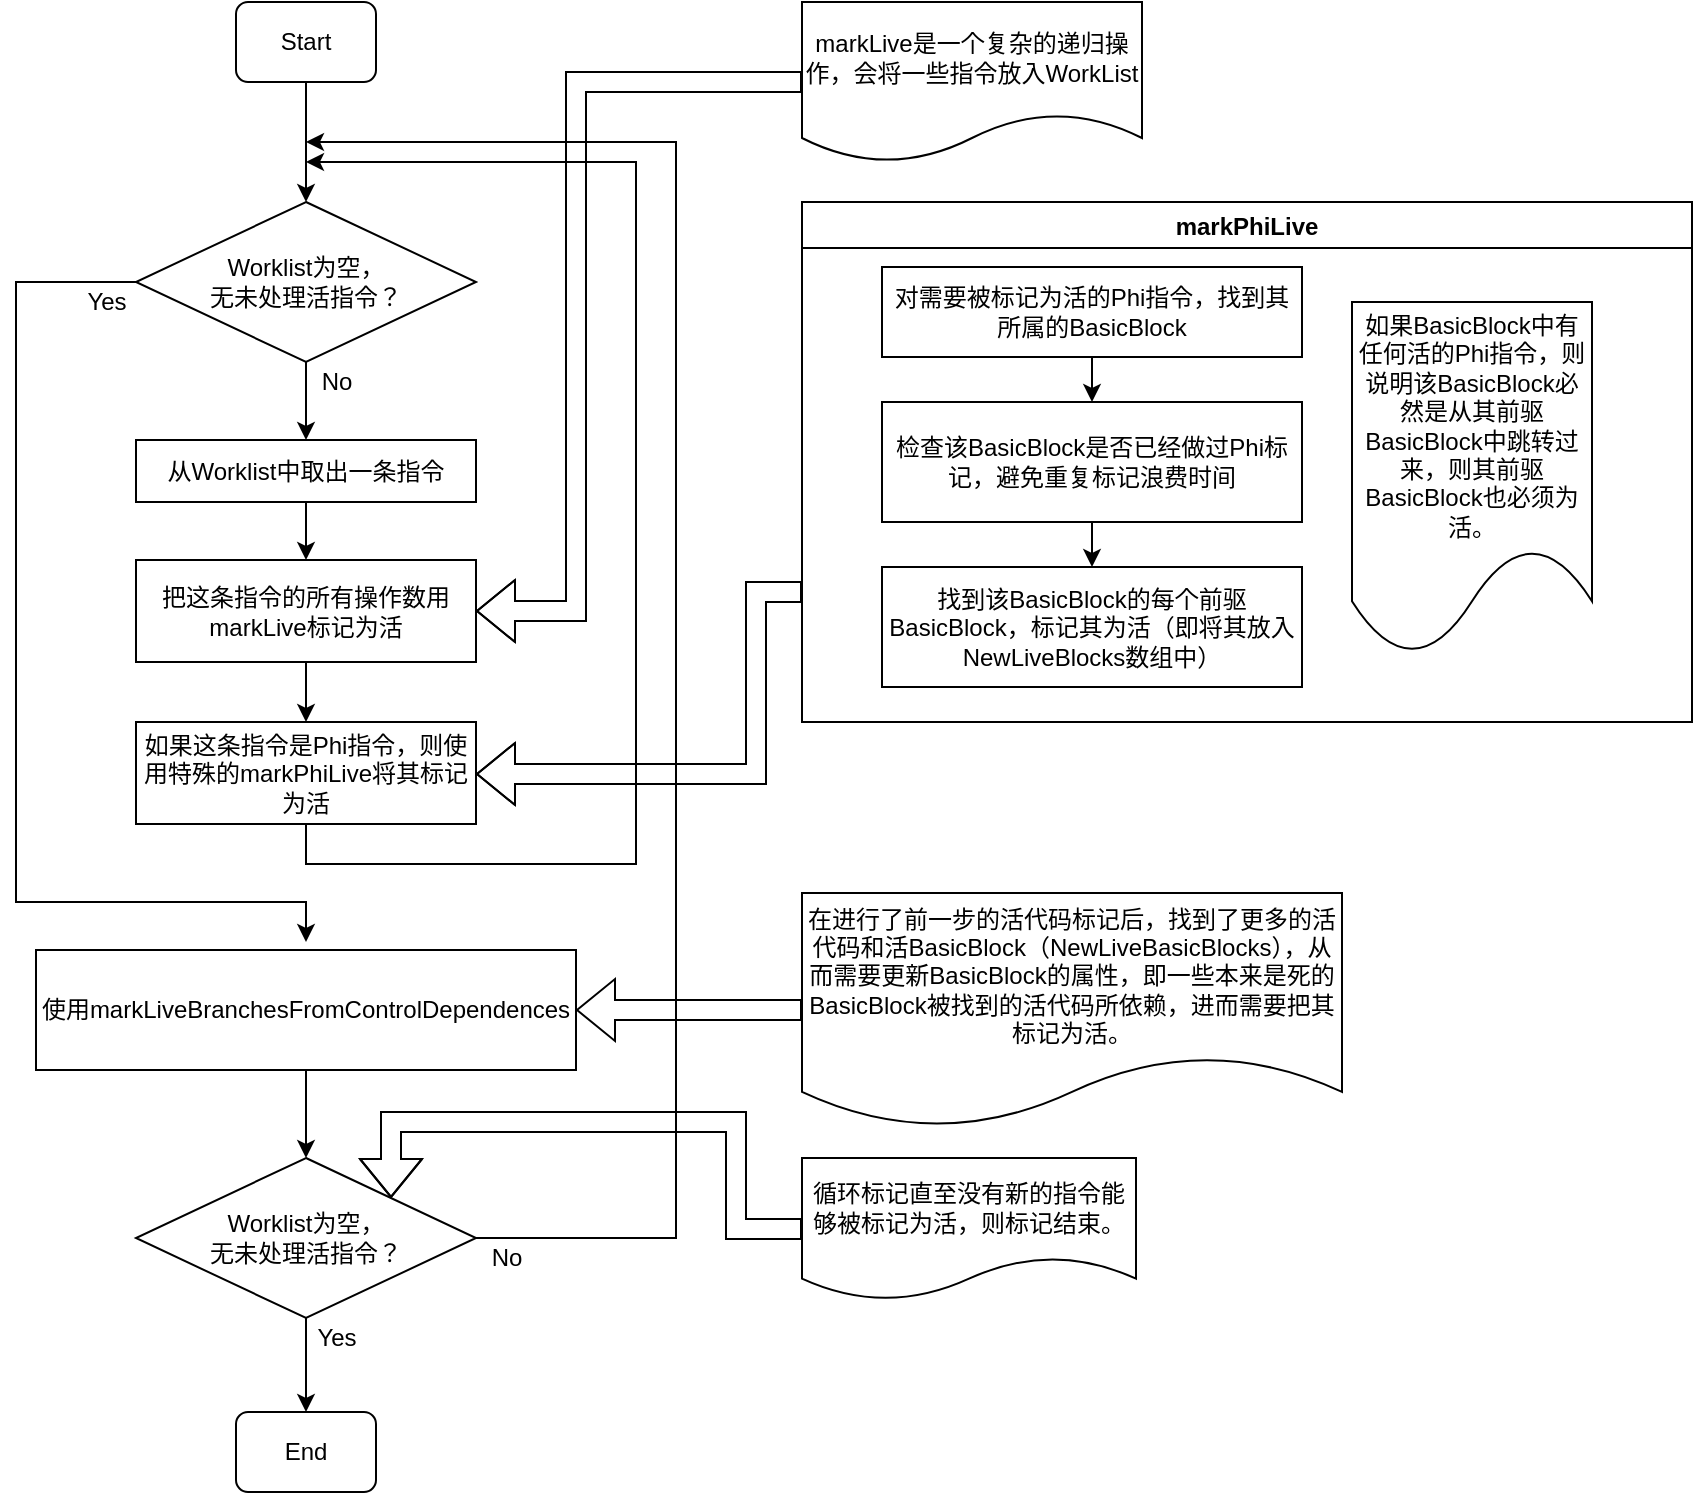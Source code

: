 <mxfile version="12.3.2" type="device" pages="1"><diagram id="h47-9AT-CQ21WRPyBAY3" name="Page-1"><mxGraphModel dx="980" dy="574" grid="1" gridSize="10" guides="1" tooltips="1" connect="1" arrows="1" fold="1" page="1" pageScale="1" pageWidth="827" pageHeight="1169" math="0" shadow="0"><root><mxCell id="0"/><mxCell id="1" parent="0"/><mxCell id="oKelngVZ6fwvBTgmkENJ-2" value="Start" style="rounded=1;whiteSpace=wrap;html=1;" parent="1" vertex="1"><mxGeometry x="130" y="50" width="70" height="40" as="geometry"/></mxCell><mxCell id="oKelngVZ6fwvBTgmkENJ-3" value="End" style="rounded=1;whiteSpace=wrap;html=1;" parent="1" vertex="1"><mxGeometry x="130" y="755" width="70" height="40" as="geometry"/></mxCell><mxCell id="oKelngVZ6fwvBTgmkENJ-4" value="" style="edgeStyle=orthogonalEdgeStyle;rounded=0;orthogonalLoop=1;jettySize=auto;html=1;" parent="1" source="oKelngVZ6fwvBTgmkENJ-2" edge="1"><mxGeometry relative="1" as="geometry"><mxPoint x="165" y="110" as="sourcePoint"/><mxPoint x="165" y="150" as="targetPoint"/></mxGeometry></mxCell><mxCell id="oKelngVZ6fwvBTgmkENJ-26" value="" style="edgeStyle=orthogonalEdgeStyle;rounded=0;orthogonalLoop=1;jettySize=auto;html=1;" parent="1" target="oKelngVZ6fwvBTgmkENJ-24" edge="1"><mxGeometry relative="1" as="geometry"><mxPoint x="165" y="205" as="sourcePoint"/></mxGeometry></mxCell><mxCell id="nAXWG5FiSgJv1Sk683OO-31" style="edgeStyle=orthogonalEdgeStyle;rounded=0;orthogonalLoop=1;jettySize=auto;html=1;entryX=1;entryY=0.5;entryDx=0;entryDy=0;shape=flexArrow;" edge="1" parent="1" source="oKelngVZ6fwvBTgmkENJ-11" target="nAXWG5FiSgJv1Sk683OO-12"><mxGeometry relative="1" as="geometry"><Array as="points"><mxPoint x="300" y="90"/><mxPoint x="300" y="355"/></Array></mxGeometry></mxCell><mxCell id="oKelngVZ6fwvBTgmkENJ-11" value="markLive是一个复杂的递归操作，会将一些指令放入WorkList" style="shape=document;whiteSpace=wrap;html=1;boundedLbl=1;" parent="1" vertex="1"><mxGeometry x="413" y="50" width="170" height="80" as="geometry"/></mxCell><mxCell id="oKelngVZ6fwvBTgmkENJ-32" value="" style="edgeStyle=orthogonalEdgeStyle;rounded=0;orthogonalLoop=1;jettySize=auto;html=1;" parent="1" target="oKelngVZ6fwvBTgmkENJ-31" edge="1"><mxGeometry relative="1" as="geometry"><mxPoint x="165" y="310" as="sourcePoint"/></mxGeometry></mxCell><mxCell id="oKelngVZ6fwvBTgmkENJ-50" value="" style="edgeStyle=orthogonalEdgeStyle;rounded=0;orthogonalLoop=1;jettySize=auto;html=1;fillColor=none;gradientColor=none;" parent="1" target="oKelngVZ6fwvBTgmkENJ-35" edge="1"><mxGeometry relative="1" as="geometry"><mxPoint x="165" y="410" as="sourcePoint"/></mxGeometry></mxCell><mxCell id="oKelngVZ6fwvBTgmkENJ-54" style="edgeStyle=orthogonalEdgeStyle;rounded=0;orthogonalLoop=1;jettySize=auto;html=1;exitX=0.5;exitY=1;exitDx=0;exitDy=0;entryX=0.5;entryY=0;entryDx=0;entryDy=0;fillColor=none;gradientColor=none;" parent="1" target="oKelngVZ6fwvBTgmkENJ-49" edge="1"><mxGeometry relative="1" as="geometry"><mxPoint x="165" y="503" as="sourcePoint"/></mxGeometry></mxCell><mxCell id="nAXWG5FiSgJv1Sk683OO-4" style="edgeStyle=orthogonalEdgeStyle;rounded=0;orthogonalLoop=1;jettySize=auto;html=1;exitX=0.5;exitY=1;exitDx=0;exitDy=0;entryX=0.5;entryY=0;entryDx=0;entryDy=0;" edge="1" parent="1" source="nAXWG5FiSgJv1Sk683OO-2" target="nAXWG5FiSgJv1Sk683OO-3"><mxGeometry relative="1" as="geometry"/></mxCell><mxCell id="nAXWG5FiSgJv1Sk683OO-20" style="edgeStyle=orthogonalEdgeStyle;rounded=0;orthogonalLoop=1;jettySize=auto;html=1;exitX=0;exitY=0.5;exitDx=0;exitDy=0;" edge="1" parent="1" source="nAXWG5FiSgJv1Sk683OO-2"><mxGeometry relative="1" as="geometry"><mxPoint x="165" y="520" as="targetPoint"/><Array as="points"><mxPoint x="20" y="190"/><mxPoint x="20" y="500"/><mxPoint x="165" y="500"/></Array></mxGeometry></mxCell><mxCell id="nAXWG5FiSgJv1Sk683OO-2" value="Worklist为空，&lt;br&gt;无未处理活指令？" style="rhombus;whiteSpace=wrap;html=1;" vertex="1" parent="1"><mxGeometry x="80" y="150" width="170" height="80" as="geometry"/></mxCell><mxCell id="nAXWG5FiSgJv1Sk683OO-13" value="" style="edgeStyle=orthogonalEdgeStyle;rounded=0;orthogonalLoop=1;jettySize=auto;html=1;" edge="1" parent="1" source="nAXWG5FiSgJv1Sk683OO-3" target="nAXWG5FiSgJv1Sk683OO-12"><mxGeometry relative="1" as="geometry"/></mxCell><mxCell id="nAXWG5FiSgJv1Sk683OO-3" value="从Worklist中取出一条指令" style="rounded=0;whiteSpace=wrap;html=1;" vertex="1" parent="1"><mxGeometry x="80" y="269" width="170" height="31" as="geometry"/></mxCell><mxCell id="nAXWG5FiSgJv1Sk683OO-15" value="" style="edgeStyle=orthogonalEdgeStyle;rounded=0;orthogonalLoop=1;jettySize=auto;html=1;" edge="1" parent="1" source="nAXWG5FiSgJv1Sk683OO-12" target="nAXWG5FiSgJv1Sk683OO-14"><mxGeometry relative="1" as="geometry"/></mxCell><mxCell id="nAXWG5FiSgJv1Sk683OO-12" value="把这条指令的所有操作数用markLive标记为活" style="rounded=0;whiteSpace=wrap;html=1;" vertex="1" parent="1"><mxGeometry x="80" y="329" width="170" height="51" as="geometry"/></mxCell><mxCell id="nAXWG5FiSgJv1Sk683OO-18" style="edgeStyle=orthogonalEdgeStyle;rounded=0;orthogonalLoop=1;jettySize=auto;html=1;exitX=0.5;exitY=1;exitDx=0;exitDy=0;" edge="1" parent="1" source="nAXWG5FiSgJv1Sk683OO-14"><mxGeometry relative="1" as="geometry"><mxPoint x="165" y="130" as="targetPoint"/><Array as="points"><mxPoint x="165" y="481"/><mxPoint x="330" y="481"/><mxPoint x="330" y="130"/></Array></mxGeometry></mxCell><mxCell id="nAXWG5FiSgJv1Sk683OO-14" value="如果这条指令是Phi指令，则使用特殊的markPhiLive将其标记为活" style="rounded=0;whiteSpace=wrap;html=1;" vertex="1" parent="1"><mxGeometry x="80" y="410" width="170" height="51" as="geometry"/></mxCell><mxCell id="nAXWG5FiSgJv1Sk683OO-5" value="No" style="text;html=1;align=center;verticalAlign=middle;resizable=0;points=[];;autosize=1;" vertex="1" parent="1"><mxGeometry x="165" y="230" width="30" height="20" as="geometry"/></mxCell><mxCell id="nAXWG5FiSgJv1Sk683OO-6" value="Yes" style="text;html=1;align=center;verticalAlign=middle;resizable=0;points=[];;autosize=1;" vertex="1" parent="1"><mxGeometry x="50" y="190" width="30" height="20" as="geometry"/></mxCell><mxCell id="nAXWG5FiSgJv1Sk683OO-26" style="edgeStyle=orthogonalEdgeStyle;rounded=0;orthogonalLoop=1;jettySize=auto;html=1;exitX=0.5;exitY=1;exitDx=0;exitDy=0;entryX=0.5;entryY=0;entryDx=0;entryDy=0;" edge="1" parent="1" source="nAXWG5FiSgJv1Sk683OO-19" target="nAXWG5FiSgJv1Sk683OO-21"><mxGeometry relative="1" as="geometry"/></mxCell><mxCell id="nAXWG5FiSgJv1Sk683OO-19" value="使用markLiveBranchesFromControlDependences" style="rounded=0;whiteSpace=wrap;html=1;" vertex="1" parent="1"><mxGeometry x="30" y="524" width="270" height="60" as="geometry"/></mxCell><mxCell id="nAXWG5FiSgJv1Sk683OO-22" style="edgeStyle=orthogonalEdgeStyle;rounded=0;orthogonalLoop=1;jettySize=auto;html=1;exitX=0.5;exitY=1;exitDx=0;exitDy=0;entryX=0.5;entryY=0;entryDx=0;entryDy=0;" edge="1" parent="1" source="nAXWG5FiSgJv1Sk683OO-21" target="oKelngVZ6fwvBTgmkENJ-3"><mxGeometry relative="1" as="geometry"/></mxCell><mxCell id="nAXWG5FiSgJv1Sk683OO-24" style="edgeStyle=orthogonalEdgeStyle;rounded=0;orthogonalLoop=1;jettySize=auto;html=1;" edge="1" parent="1" source="nAXWG5FiSgJv1Sk683OO-21"><mxGeometry relative="1" as="geometry"><mxPoint x="165" y="120" as="targetPoint"/><Array as="points"><mxPoint x="350" y="668"/><mxPoint x="350" y="120"/></Array></mxGeometry></mxCell><mxCell id="nAXWG5FiSgJv1Sk683OO-21" value="Worklist为空，&lt;br&gt;无未处理活指令？" style="rhombus;whiteSpace=wrap;html=1;" vertex="1" parent="1"><mxGeometry x="80" y="628" width="170" height="80" as="geometry"/></mxCell><mxCell id="nAXWG5FiSgJv1Sk683OO-23" value="Yes" style="text;html=1;align=center;verticalAlign=middle;resizable=0;points=[];;autosize=1;" vertex="1" parent="1"><mxGeometry x="165" y="708" width="30" height="20" as="geometry"/></mxCell><mxCell id="nAXWG5FiSgJv1Sk683OO-25" value="No" style="text;html=1;align=center;verticalAlign=middle;resizable=0;points=[];;autosize=1;" vertex="1" parent="1"><mxGeometry x="250" y="668" width="30" height="20" as="geometry"/></mxCell><mxCell id="nAXWG5FiSgJv1Sk683OO-52" style="edgeStyle=orthogonalEdgeStyle;shape=flexArrow;rounded=0;orthogonalLoop=1;jettySize=auto;html=1;exitX=0;exitY=0.75;exitDx=0;exitDy=0;" edge="1" parent="1" source="nAXWG5FiSgJv1Sk683OO-33" target="nAXWG5FiSgJv1Sk683OO-14"><mxGeometry relative="1" as="geometry"><Array as="points"><mxPoint x="390" y="345"/><mxPoint x="390" y="436"/></Array></mxGeometry></mxCell><mxCell id="nAXWG5FiSgJv1Sk683OO-33" value="markPhiLive" style="swimlane;" vertex="1" parent="1"><mxGeometry x="413" y="150" width="445" height="260" as="geometry"/></mxCell><mxCell id="nAXWG5FiSgJv1Sk683OO-42" value="" style="edgeStyle=orthogonalEdgeStyle;rounded=0;orthogonalLoop=1;jettySize=auto;html=1;" edge="1" parent="nAXWG5FiSgJv1Sk683OO-33" source="nAXWG5FiSgJv1Sk683OO-35" target="nAXWG5FiSgJv1Sk683OO-41"><mxGeometry relative="1" as="geometry"/></mxCell><mxCell id="nAXWG5FiSgJv1Sk683OO-35" value="对需要被标记为活的Phi指令，找到其所属的BasicBlock" style="rounded=0;whiteSpace=wrap;html=1;" vertex="1" parent="nAXWG5FiSgJv1Sk683OO-33"><mxGeometry x="40" y="32.5" width="210" height="45" as="geometry"/></mxCell><mxCell id="nAXWG5FiSgJv1Sk683OO-49" value="" style="edgeStyle=orthogonalEdgeStyle;rounded=0;orthogonalLoop=1;jettySize=auto;html=1;" edge="1" parent="nAXWG5FiSgJv1Sk683OO-33" source="nAXWG5FiSgJv1Sk683OO-41" target="nAXWG5FiSgJv1Sk683OO-48"><mxGeometry relative="1" as="geometry"/></mxCell><mxCell id="nAXWG5FiSgJv1Sk683OO-41" value="检查该BasicBlock是否已经做过Phi标记，避免重复标记浪费时间" style="rounded=0;whiteSpace=wrap;html=1;" vertex="1" parent="nAXWG5FiSgJv1Sk683OO-33"><mxGeometry x="40" y="100" width="210" height="60" as="geometry"/></mxCell><mxCell id="nAXWG5FiSgJv1Sk683OO-48" value="找到该BasicBlock的每个前驱BasicBlock，标记其为活（即将其放入NewLiveBlocks数组中）" style="rounded=0;whiteSpace=wrap;html=1;" vertex="1" parent="nAXWG5FiSgJv1Sk683OO-33"><mxGeometry x="40" y="182.5" width="210" height="60" as="geometry"/></mxCell><mxCell id="nAXWG5FiSgJv1Sk683OO-50" value="如果BasicBlock中有任何活的Phi指令，则说明该BasicBlock必然是从其前驱BasicBlock中跳转过来，则其前驱BasicBlock也必须为活。" style="shape=document;whiteSpace=wrap;html=1;boundedLbl=1;" vertex="1" parent="nAXWG5FiSgJv1Sk683OO-33"><mxGeometry x="275" y="50" width="120" height="176" as="geometry"/></mxCell><mxCell id="nAXWG5FiSgJv1Sk683OO-61" style="edgeStyle=orthogonalEdgeStyle;shape=flexArrow;rounded=0;orthogonalLoop=1;jettySize=auto;html=1;entryX=1;entryY=0.5;entryDx=0;entryDy=0;" edge="1" parent="1" source="nAXWG5FiSgJv1Sk683OO-60" target="nAXWG5FiSgJv1Sk683OO-19"><mxGeometry relative="1" as="geometry"/></mxCell><mxCell id="nAXWG5FiSgJv1Sk683OO-60" value="在进行了前一步的活代码标记后，找到了更多的活代码和活BasicBlock（NewLiveBasicBlocks），从而需要更新BasicBlock的属性，即一些本来是死的BasicBlock被找到的活代码所依赖，进而需要把其标记为活。" style="shape=document;whiteSpace=wrap;html=1;boundedLbl=1;" vertex="1" parent="1"><mxGeometry x="413" y="495.5" width="270" height="117" as="geometry"/></mxCell><mxCell id="nAXWG5FiSgJv1Sk683OO-63" style="edgeStyle=orthogonalEdgeStyle;shape=flexArrow;rounded=0;orthogonalLoop=1;jettySize=auto;html=1;entryX=1;entryY=0;entryDx=0;entryDy=0;" edge="1" parent="1" source="nAXWG5FiSgJv1Sk683OO-62" target="nAXWG5FiSgJv1Sk683OO-21"><mxGeometry relative="1" as="geometry"><Array as="points"><mxPoint x="380" y="664"/><mxPoint x="380" y="610"/><mxPoint x="208" y="610"/></Array></mxGeometry></mxCell><mxCell id="nAXWG5FiSgJv1Sk683OO-62" value="循环标记直至没有新的指令能够被标记为活，则标记结束。" style="shape=document;whiteSpace=wrap;html=1;boundedLbl=1;" vertex="1" parent="1"><mxGeometry x="413" y="628" width="167" height="71" as="geometry"/></mxCell></root></mxGraphModel></diagram></mxfile>